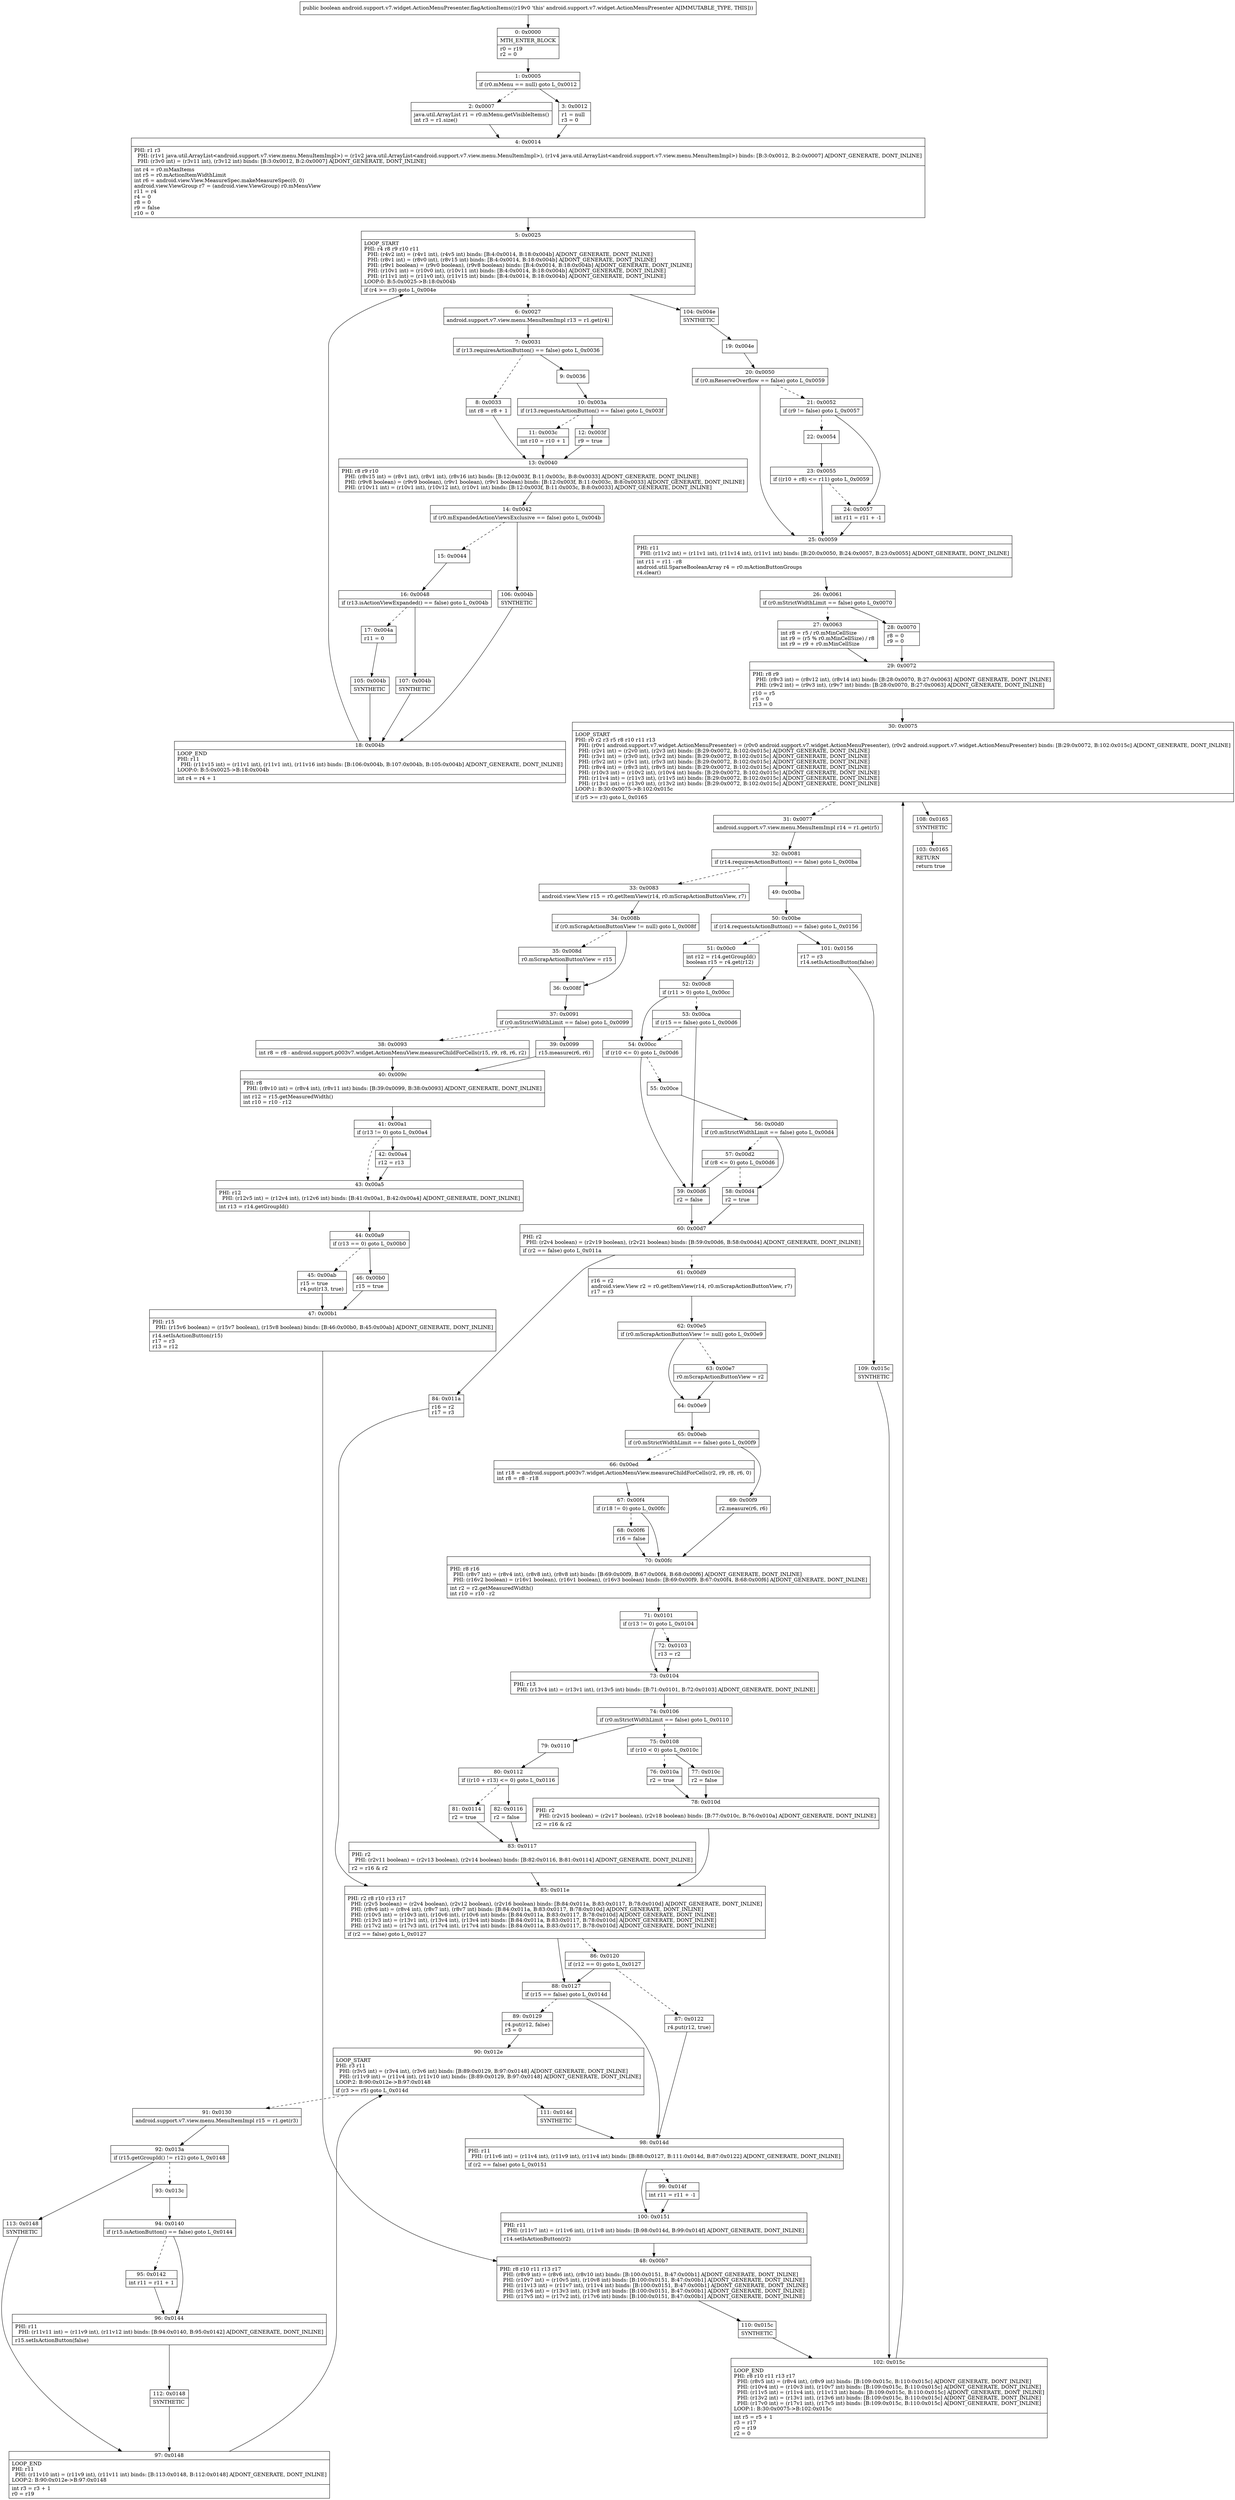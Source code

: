digraph "CFG forandroid.support.v7.widget.ActionMenuPresenter.flagActionItems()Z" {
Node_0 [shape=record,label="{0\:\ 0x0000|MTH_ENTER_BLOCK\l|r0 = r19\lr2 = 0\l}"];
Node_1 [shape=record,label="{1\:\ 0x0005|if (r0.mMenu == null) goto L_0x0012\l}"];
Node_2 [shape=record,label="{2\:\ 0x0007|java.util.ArrayList r1 = r0.mMenu.getVisibleItems()\lint r3 = r1.size()\l}"];
Node_3 [shape=record,label="{3\:\ 0x0012|r1 = null\lr3 = 0\l}"];
Node_4 [shape=record,label="{4\:\ 0x0014|PHI: r1 r3 \l  PHI: (r1v1 java.util.ArrayList\<android.support.v7.view.menu.MenuItemImpl\>) = (r1v2 java.util.ArrayList\<android.support.v7.view.menu.MenuItemImpl\>), (r1v4 java.util.ArrayList\<android.support.v7.view.menu.MenuItemImpl\>) binds: [B:3:0x0012, B:2:0x0007] A[DONT_GENERATE, DONT_INLINE]\l  PHI: (r3v0 int) = (r3v11 int), (r3v12 int) binds: [B:3:0x0012, B:2:0x0007] A[DONT_GENERATE, DONT_INLINE]\l|int r4 = r0.mMaxItems\lint r5 = r0.mActionItemWidthLimit\lint r6 = android.view.View.MeasureSpec.makeMeasureSpec(0, 0)\landroid.view.ViewGroup r7 = (android.view.ViewGroup) r0.mMenuView\lr11 = r4\lr4 = 0\lr8 = 0\lr9 = false\lr10 = 0\l}"];
Node_5 [shape=record,label="{5\:\ 0x0025|LOOP_START\lPHI: r4 r8 r9 r10 r11 \l  PHI: (r4v2 int) = (r4v1 int), (r4v5 int) binds: [B:4:0x0014, B:18:0x004b] A[DONT_GENERATE, DONT_INLINE]\l  PHI: (r8v1 int) = (r8v0 int), (r8v15 int) binds: [B:4:0x0014, B:18:0x004b] A[DONT_GENERATE, DONT_INLINE]\l  PHI: (r9v1 boolean) = (r9v0 boolean), (r9v8 boolean) binds: [B:4:0x0014, B:18:0x004b] A[DONT_GENERATE, DONT_INLINE]\l  PHI: (r10v1 int) = (r10v0 int), (r10v11 int) binds: [B:4:0x0014, B:18:0x004b] A[DONT_GENERATE, DONT_INLINE]\l  PHI: (r11v1 int) = (r11v0 int), (r11v15 int) binds: [B:4:0x0014, B:18:0x004b] A[DONT_GENERATE, DONT_INLINE]\lLOOP:0: B:5:0x0025\-\>B:18:0x004b\l|if (r4 \>= r3) goto L_0x004e\l}"];
Node_6 [shape=record,label="{6\:\ 0x0027|android.support.v7.view.menu.MenuItemImpl r13 = r1.get(r4)\l}"];
Node_7 [shape=record,label="{7\:\ 0x0031|if (r13.requiresActionButton() == false) goto L_0x0036\l}"];
Node_8 [shape=record,label="{8\:\ 0x0033|int r8 = r8 + 1\l}"];
Node_9 [shape=record,label="{9\:\ 0x0036}"];
Node_10 [shape=record,label="{10\:\ 0x003a|if (r13.requestsActionButton() == false) goto L_0x003f\l}"];
Node_11 [shape=record,label="{11\:\ 0x003c|int r10 = r10 + 1\l}"];
Node_12 [shape=record,label="{12\:\ 0x003f|r9 = true\l}"];
Node_13 [shape=record,label="{13\:\ 0x0040|PHI: r8 r9 r10 \l  PHI: (r8v15 int) = (r8v1 int), (r8v1 int), (r8v16 int) binds: [B:12:0x003f, B:11:0x003c, B:8:0x0033] A[DONT_GENERATE, DONT_INLINE]\l  PHI: (r9v8 boolean) = (r9v9 boolean), (r9v1 boolean), (r9v1 boolean) binds: [B:12:0x003f, B:11:0x003c, B:8:0x0033] A[DONT_GENERATE, DONT_INLINE]\l  PHI: (r10v11 int) = (r10v1 int), (r10v12 int), (r10v1 int) binds: [B:12:0x003f, B:11:0x003c, B:8:0x0033] A[DONT_GENERATE, DONT_INLINE]\l}"];
Node_14 [shape=record,label="{14\:\ 0x0042|if (r0.mExpandedActionViewsExclusive == false) goto L_0x004b\l}"];
Node_15 [shape=record,label="{15\:\ 0x0044}"];
Node_16 [shape=record,label="{16\:\ 0x0048|if (r13.isActionViewExpanded() == false) goto L_0x004b\l}"];
Node_17 [shape=record,label="{17\:\ 0x004a|r11 = 0\l}"];
Node_18 [shape=record,label="{18\:\ 0x004b|LOOP_END\lPHI: r11 \l  PHI: (r11v15 int) = (r11v1 int), (r11v1 int), (r11v16 int) binds: [B:106:0x004b, B:107:0x004b, B:105:0x004b] A[DONT_GENERATE, DONT_INLINE]\lLOOP:0: B:5:0x0025\-\>B:18:0x004b\l|int r4 = r4 + 1\l}"];
Node_19 [shape=record,label="{19\:\ 0x004e}"];
Node_20 [shape=record,label="{20\:\ 0x0050|if (r0.mReserveOverflow == false) goto L_0x0059\l}"];
Node_21 [shape=record,label="{21\:\ 0x0052|if (r9 != false) goto L_0x0057\l}"];
Node_22 [shape=record,label="{22\:\ 0x0054}"];
Node_23 [shape=record,label="{23\:\ 0x0055|if ((r10 + r8) \<= r11) goto L_0x0059\l}"];
Node_24 [shape=record,label="{24\:\ 0x0057|int r11 = r11 + \-1\l}"];
Node_25 [shape=record,label="{25\:\ 0x0059|PHI: r11 \l  PHI: (r11v2 int) = (r11v1 int), (r11v14 int), (r11v1 int) binds: [B:20:0x0050, B:24:0x0057, B:23:0x0055] A[DONT_GENERATE, DONT_INLINE]\l|int r11 = r11 \- r8\landroid.util.SparseBooleanArray r4 = r0.mActionButtonGroups\lr4.clear()\l}"];
Node_26 [shape=record,label="{26\:\ 0x0061|if (r0.mStrictWidthLimit == false) goto L_0x0070\l}"];
Node_27 [shape=record,label="{27\:\ 0x0063|int r8 = r5 \/ r0.mMinCellSize\lint r9 = (r5 % r0.mMinCellSize) \/ r8\lint r9 = r9 + r0.mMinCellSize\l}"];
Node_28 [shape=record,label="{28\:\ 0x0070|r8 = 0\lr9 = 0\l}"];
Node_29 [shape=record,label="{29\:\ 0x0072|PHI: r8 r9 \l  PHI: (r8v3 int) = (r8v12 int), (r8v14 int) binds: [B:28:0x0070, B:27:0x0063] A[DONT_GENERATE, DONT_INLINE]\l  PHI: (r9v2 int) = (r9v3 int), (r9v7 int) binds: [B:28:0x0070, B:27:0x0063] A[DONT_GENERATE, DONT_INLINE]\l|r10 = r5\lr5 = 0\lr13 = 0\l}"];
Node_30 [shape=record,label="{30\:\ 0x0075|LOOP_START\lPHI: r0 r2 r3 r5 r8 r10 r11 r13 \l  PHI: (r0v1 android.support.v7.widget.ActionMenuPresenter) = (r0v0 android.support.v7.widget.ActionMenuPresenter), (r0v2 android.support.v7.widget.ActionMenuPresenter) binds: [B:29:0x0072, B:102:0x015c] A[DONT_GENERATE, DONT_INLINE]\l  PHI: (r2v1 int) = (r2v0 int), (r2v3 int) binds: [B:29:0x0072, B:102:0x015c] A[DONT_GENERATE, DONT_INLINE]\l  PHI: (r3v1 int) = (r3v0 int), (r3v2 int) binds: [B:29:0x0072, B:102:0x015c] A[DONT_GENERATE, DONT_INLINE]\l  PHI: (r5v2 int) = (r5v1 int), (r5v3 int) binds: [B:29:0x0072, B:102:0x015c] A[DONT_GENERATE, DONT_INLINE]\l  PHI: (r8v4 int) = (r8v3 int), (r8v5 int) binds: [B:29:0x0072, B:102:0x015c] A[DONT_GENERATE, DONT_INLINE]\l  PHI: (r10v3 int) = (r10v2 int), (r10v4 int) binds: [B:29:0x0072, B:102:0x015c] A[DONT_GENERATE, DONT_INLINE]\l  PHI: (r11v4 int) = (r11v3 int), (r11v5 int) binds: [B:29:0x0072, B:102:0x015c] A[DONT_GENERATE, DONT_INLINE]\l  PHI: (r13v1 int) = (r13v0 int), (r13v2 int) binds: [B:29:0x0072, B:102:0x015c] A[DONT_GENERATE, DONT_INLINE]\lLOOP:1: B:30:0x0075\-\>B:102:0x015c\l|if (r5 \>= r3) goto L_0x0165\l}"];
Node_31 [shape=record,label="{31\:\ 0x0077|android.support.v7.view.menu.MenuItemImpl r14 = r1.get(r5)\l}"];
Node_32 [shape=record,label="{32\:\ 0x0081|if (r14.requiresActionButton() == false) goto L_0x00ba\l}"];
Node_33 [shape=record,label="{33\:\ 0x0083|android.view.View r15 = r0.getItemView(r14, r0.mScrapActionButtonView, r7)\l}"];
Node_34 [shape=record,label="{34\:\ 0x008b|if (r0.mScrapActionButtonView != null) goto L_0x008f\l}"];
Node_35 [shape=record,label="{35\:\ 0x008d|r0.mScrapActionButtonView = r15\l}"];
Node_36 [shape=record,label="{36\:\ 0x008f}"];
Node_37 [shape=record,label="{37\:\ 0x0091|if (r0.mStrictWidthLimit == false) goto L_0x0099\l}"];
Node_38 [shape=record,label="{38\:\ 0x0093|int r8 = r8 \- android.support.p003v7.widget.ActionMenuView.measureChildForCells(r15, r9, r8, r6, r2)\l}"];
Node_39 [shape=record,label="{39\:\ 0x0099|r15.measure(r6, r6)\l}"];
Node_40 [shape=record,label="{40\:\ 0x009c|PHI: r8 \l  PHI: (r8v10 int) = (r8v4 int), (r8v11 int) binds: [B:39:0x0099, B:38:0x0093] A[DONT_GENERATE, DONT_INLINE]\l|int r12 = r15.getMeasuredWidth()\lint r10 = r10 \- r12\l}"];
Node_41 [shape=record,label="{41\:\ 0x00a1|if (r13 != 0) goto L_0x00a4\l}"];
Node_42 [shape=record,label="{42\:\ 0x00a4|r12 = r13\l}"];
Node_43 [shape=record,label="{43\:\ 0x00a5|PHI: r12 \l  PHI: (r12v5 int) = (r12v4 int), (r12v6 int) binds: [B:41:0x00a1, B:42:0x00a4] A[DONT_GENERATE, DONT_INLINE]\l|int r13 = r14.getGroupId()\l}"];
Node_44 [shape=record,label="{44\:\ 0x00a9|if (r13 == 0) goto L_0x00b0\l}"];
Node_45 [shape=record,label="{45\:\ 0x00ab|r15 = true\lr4.put(r13, true)\l}"];
Node_46 [shape=record,label="{46\:\ 0x00b0|r15 = true\l}"];
Node_47 [shape=record,label="{47\:\ 0x00b1|PHI: r15 \l  PHI: (r15v6 boolean) = (r15v7 boolean), (r15v8 boolean) binds: [B:46:0x00b0, B:45:0x00ab] A[DONT_GENERATE, DONT_INLINE]\l|r14.setIsActionButton(r15)\lr17 = r3\lr13 = r12\l}"];
Node_48 [shape=record,label="{48\:\ 0x00b7|PHI: r8 r10 r11 r13 r17 \l  PHI: (r8v9 int) = (r8v6 int), (r8v10 int) binds: [B:100:0x0151, B:47:0x00b1] A[DONT_GENERATE, DONT_INLINE]\l  PHI: (r10v7 int) = (r10v5 int), (r10v8 int) binds: [B:100:0x0151, B:47:0x00b1] A[DONT_GENERATE, DONT_INLINE]\l  PHI: (r11v13 int) = (r11v7 int), (r11v4 int) binds: [B:100:0x0151, B:47:0x00b1] A[DONT_GENERATE, DONT_INLINE]\l  PHI: (r13v6 int) = (r13v3 int), (r13v8 int) binds: [B:100:0x0151, B:47:0x00b1] A[DONT_GENERATE, DONT_INLINE]\l  PHI: (r17v5 int) = (r17v2 int), (r17v6 int) binds: [B:100:0x0151, B:47:0x00b1] A[DONT_GENERATE, DONT_INLINE]\l}"];
Node_49 [shape=record,label="{49\:\ 0x00ba}"];
Node_50 [shape=record,label="{50\:\ 0x00be|if (r14.requestsActionButton() == false) goto L_0x0156\l}"];
Node_51 [shape=record,label="{51\:\ 0x00c0|int r12 = r14.getGroupId()\lboolean r15 = r4.get(r12)\l}"];
Node_52 [shape=record,label="{52\:\ 0x00c8|if (r11 \> 0) goto L_0x00cc\l}"];
Node_53 [shape=record,label="{53\:\ 0x00ca|if (r15 == false) goto L_0x00d6\l}"];
Node_54 [shape=record,label="{54\:\ 0x00cc|if (r10 \<= 0) goto L_0x00d6\l}"];
Node_55 [shape=record,label="{55\:\ 0x00ce}"];
Node_56 [shape=record,label="{56\:\ 0x00d0|if (r0.mStrictWidthLimit == false) goto L_0x00d4\l}"];
Node_57 [shape=record,label="{57\:\ 0x00d2|if (r8 \<= 0) goto L_0x00d6\l}"];
Node_58 [shape=record,label="{58\:\ 0x00d4|r2 = true\l}"];
Node_59 [shape=record,label="{59\:\ 0x00d6|r2 = false\l}"];
Node_60 [shape=record,label="{60\:\ 0x00d7|PHI: r2 \l  PHI: (r2v4 boolean) = (r2v19 boolean), (r2v21 boolean) binds: [B:59:0x00d6, B:58:0x00d4] A[DONT_GENERATE, DONT_INLINE]\l|if (r2 == false) goto L_0x011a\l}"];
Node_61 [shape=record,label="{61\:\ 0x00d9|r16 = r2\landroid.view.View r2 = r0.getItemView(r14, r0.mScrapActionButtonView, r7)\lr17 = r3\l}"];
Node_62 [shape=record,label="{62\:\ 0x00e5|if (r0.mScrapActionButtonView != null) goto L_0x00e9\l}"];
Node_63 [shape=record,label="{63\:\ 0x00e7|r0.mScrapActionButtonView = r2\l}"];
Node_64 [shape=record,label="{64\:\ 0x00e9}"];
Node_65 [shape=record,label="{65\:\ 0x00eb|if (r0.mStrictWidthLimit == false) goto L_0x00f9\l}"];
Node_66 [shape=record,label="{66\:\ 0x00ed|int r18 = android.support.p003v7.widget.ActionMenuView.measureChildForCells(r2, r9, r8, r6, 0)\lint r8 = r8 \- r18\l}"];
Node_67 [shape=record,label="{67\:\ 0x00f4|if (r18 != 0) goto L_0x00fc\l}"];
Node_68 [shape=record,label="{68\:\ 0x00f6|r16 = false\l}"];
Node_69 [shape=record,label="{69\:\ 0x00f9|r2.measure(r6, r6)\l}"];
Node_70 [shape=record,label="{70\:\ 0x00fc|PHI: r8 r16 \l  PHI: (r8v7 int) = (r8v4 int), (r8v8 int), (r8v8 int) binds: [B:69:0x00f9, B:67:0x00f4, B:68:0x00f6] A[DONT_GENERATE, DONT_INLINE]\l  PHI: (r16v2 boolean) = (r16v1 boolean), (r16v1 boolean), (r16v3 boolean) binds: [B:69:0x00f9, B:67:0x00f4, B:68:0x00f6] A[DONT_GENERATE, DONT_INLINE]\l|int r2 = r2.getMeasuredWidth()\lint r10 = r10 \- r2\l}"];
Node_71 [shape=record,label="{71\:\ 0x0101|if (r13 != 0) goto L_0x0104\l}"];
Node_72 [shape=record,label="{72\:\ 0x0103|r13 = r2\l}"];
Node_73 [shape=record,label="{73\:\ 0x0104|PHI: r13 \l  PHI: (r13v4 int) = (r13v1 int), (r13v5 int) binds: [B:71:0x0101, B:72:0x0103] A[DONT_GENERATE, DONT_INLINE]\l}"];
Node_74 [shape=record,label="{74\:\ 0x0106|if (r0.mStrictWidthLimit == false) goto L_0x0110\l}"];
Node_75 [shape=record,label="{75\:\ 0x0108|if (r10 \< 0) goto L_0x010c\l}"];
Node_76 [shape=record,label="{76\:\ 0x010a|r2 = true\l}"];
Node_77 [shape=record,label="{77\:\ 0x010c|r2 = false\l}"];
Node_78 [shape=record,label="{78\:\ 0x010d|PHI: r2 \l  PHI: (r2v15 boolean) = (r2v17 boolean), (r2v18 boolean) binds: [B:77:0x010c, B:76:0x010a] A[DONT_GENERATE, DONT_INLINE]\l|r2 = r16 & r2\l}"];
Node_79 [shape=record,label="{79\:\ 0x0110}"];
Node_80 [shape=record,label="{80\:\ 0x0112|if ((r10 + r13) \<= 0) goto L_0x0116\l}"];
Node_81 [shape=record,label="{81\:\ 0x0114|r2 = true\l}"];
Node_82 [shape=record,label="{82\:\ 0x0116|r2 = false\l}"];
Node_83 [shape=record,label="{83\:\ 0x0117|PHI: r2 \l  PHI: (r2v11 boolean) = (r2v13 boolean), (r2v14 boolean) binds: [B:82:0x0116, B:81:0x0114] A[DONT_GENERATE, DONT_INLINE]\l|r2 = r16 & r2\l}"];
Node_84 [shape=record,label="{84\:\ 0x011a|r16 = r2\lr17 = r3\l}"];
Node_85 [shape=record,label="{85\:\ 0x011e|PHI: r2 r8 r10 r13 r17 \l  PHI: (r2v5 boolean) = (r2v4 boolean), (r2v12 boolean), (r2v16 boolean) binds: [B:84:0x011a, B:83:0x0117, B:78:0x010d] A[DONT_GENERATE, DONT_INLINE]\l  PHI: (r8v6 int) = (r8v4 int), (r8v7 int), (r8v7 int) binds: [B:84:0x011a, B:83:0x0117, B:78:0x010d] A[DONT_GENERATE, DONT_INLINE]\l  PHI: (r10v5 int) = (r10v3 int), (r10v6 int), (r10v6 int) binds: [B:84:0x011a, B:83:0x0117, B:78:0x010d] A[DONT_GENERATE, DONT_INLINE]\l  PHI: (r13v3 int) = (r13v1 int), (r13v4 int), (r13v4 int) binds: [B:84:0x011a, B:83:0x0117, B:78:0x010d] A[DONT_GENERATE, DONT_INLINE]\l  PHI: (r17v2 int) = (r17v3 int), (r17v4 int), (r17v4 int) binds: [B:84:0x011a, B:83:0x0117, B:78:0x010d] A[DONT_GENERATE, DONT_INLINE]\l|if (r2 == false) goto L_0x0127\l}"];
Node_86 [shape=record,label="{86\:\ 0x0120|if (r12 == 0) goto L_0x0127\l}"];
Node_87 [shape=record,label="{87\:\ 0x0122|r4.put(r12, true)\l}"];
Node_88 [shape=record,label="{88\:\ 0x0127|if (r15 == false) goto L_0x014d\l}"];
Node_89 [shape=record,label="{89\:\ 0x0129|r4.put(r12, false)\lr3 = 0\l}"];
Node_90 [shape=record,label="{90\:\ 0x012e|LOOP_START\lPHI: r3 r11 \l  PHI: (r3v5 int) = (r3v4 int), (r3v6 int) binds: [B:89:0x0129, B:97:0x0148] A[DONT_GENERATE, DONT_INLINE]\l  PHI: (r11v9 int) = (r11v4 int), (r11v10 int) binds: [B:89:0x0129, B:97:0x0148] A[DONT_GENERATE, DONT_INLINE]\lLOOP:2: B:90:0x012e\-\>B:97:0x0148\l|if (r3 \>= r5) goto L_0x014d\l}"];
Node_91 [shape=record,label="{91\:\ 0x0130|android.support.v7.view.menu.MenuItemImpl r15 = r1.get(r3)\l}"];
Node_92 [shape=record,label="{92\:\ 0x013a|if (r15.getGroupId() != r12) goto L_0x0148\l}"];
Node_93 [shape=record,label="{93\:\ 0x013c}"];
Node_94 [shape=record,label="{94\:\ 0x0140|if (r15.isActionButton() == false) goto L_0x0144\l}"];
Node_95 [shape=record,label="{95\:\ 0x0142|int r11 = r11 + 1\l}"];
Node_96 [shape=record,label="{96\:\ 0x0144|PHI: r11 \l  PHI: (r11v11 int) = (r11v9 int), (r11v12 int) binds: [B:94:0x0140, B:95:0x0142] A[DONT_GENERATE, DONT_INLINE]\l|r15.setIsActionButton(false)\l}"];
Node_97 [shape=record,label="{97\:\ 0x0148|LOOP_END\lPHI: r11 \l  PHI: (r11v10 int) = (r11v9 int), (r11v11 int) binds: [B:113:0x0148, B:112:0x0148] A[DONT_GENERATE, DONT_INLINE]\lLOOP:2: B:90:0x012e\-\>B:97:0x0148\l|int r3 = r3 + 1\lr0 = r19\l}"];
Node_98 [shape=record,label="{98\:\ 0x014d|PHI: r11 \l  PHI: (r11v6 int) = (r11v4 int), (r11v9 int), (r11v4 int) binds: [B:88:0x0127, B:111:0x014d, B:87:0x0122] A[DONT_GENERATE, DONT_INLINE]\l|if (r2 == false) goto L_0x0151\l}"];
Node_99 [shape=record,label="{99\:\ 0x014f|int r11 = r11 + \-1\l}"];
Node_100 [shape=record,label="{100\:\ 0x0151|PHI: r11 \l  PHI: (r11v7 int) = (r11v6 int), (r11v8 int) binds: [B:98:0x014d, B:99:0x014f] A[DONT_GENERATE, DONT_INLINE]\l|r14.setIsActionButton(r2)\l}"];
Node_101 [shape=record,label="{101\:\ 0x0156|r17 = r3\lr14.setIsActionButton(false)\l}"];
Node_102 [shape=record,label="{102\:\ 0x015c|LOOP_END\lPHI: r8 r10 r11 r13 r17 \l  PHI: (r8v5 int) = (r8v4 int), (r8v9 int) binds: [B:109:0x015c, B:110:0x015c] A[DONT_GENERATE, DONT_INLINE]\l  PHI: (r10v4 int) = (r10v3 int), (r10v7 int) binds: [B:109:0x015c, B:110:0x015c] A[DONT_GENERATE, DONT_INLINE]\l  PHI: (r11v5 int) = (r11v4 int), (r11v13 int) binds: [B:109:0x015c, B:110:0x015c] A[DONT_GENERATE, DONT_INLINE]\l  PHI: (r13v2 int) = (r13v1 int), (r13v6 int) binds: [B:109:0x015c, B:110:0x015c] A[DONT_GENERATE, DONT_INLINE]\l  PHI: (r17v0 int) = (r17v1 int), (r17v5 int) binds: [B:109:0x015c, B:110:0x015c] A[DONT_GENERATE, DONT_INLINE]\lLOOP:1: B:30:0x0075\-\>B:102:0x015c\l|int r5 = r5 + 1\lr3 = r17\lr0 = r19\lr2 = 0\l}"];
Node_103 [shape=record,label="{103\:\ 0x0165|RETURN\l|return true\l}"];
Node_104 [shape=record,label="{104\:\ 0x004e|SYNTHETIC\l}"];
Node_105 [shape=record,label="{105\:\ 0x004b|SYNTHETIC\l}"];
Node_106 [shape=record,label="{106\:\ 0x004b|SYNTHETIC\l}"];
Node_107 [shape=record,label="{107\:\ 0x004b|SYNTHETIC\l}"];
Node_108 [shape=record,label="{108\:\ 0x0165|SYNTHETIC\l}"];
Node_109 [shape=record,label="{109\:\ 0x015c|SYNTHETIC\l}"];
Node_110 [shape=record,label="{110\:\ 0x015c|SYNTHETIC\l}"];
Node_111 [shape=record,label="{111\:\ 0x014d|SYNTHETIC\l}"];
Node_112 [shape=record,label="{112\:\ 0x0148|SYNTHETIC\l}"];
Node_113 [shape=record,label="{113\:\ 0x0148|SYNTHETIC\l}"];
MethodNode[shape=record,label="{public boolean android.support.v7.widget.ActionMenuPresenter.flagActionItems((r19v0 'this' android.support.v7.widget.ActionMenuPresenter A[IMMUTABLE_TYPE, THIS])) }"];
MethodNode -> Node_0;
Node_0 -> Node_1;
Node_1 -> Node_2[style=dashed];
Node_1 -> Node_3;
Node_2 -> Node_4;
Node_3 -> Node_4;
Node_4 -> Node_5;
Node_5 -> Node_6[style=dashed];
Node_5 -> Node_104;
Node_6 -> Node_7;
Node_7 -> Node_8[style=dashed];
Node_7 -> Node_9;
Node_8 -> Node_13;
Node_9 -> Node_10;
Node_10 -> Node_11[style=dashed];
Node_10 -> Node_12;
Node_11 -> Node_13;
Node_12 -> Node_13;
Node_13 -> Node_14;
Node_14 -> Node_15[style=dashed];
Node_14 -> Node_106;
Node_15 -> Node_16;
Node_16 -> Node_17[style=dashed];
Node_16 -> Node_107;
Node_17 -> Node_105;
Node_18 -> Node_5;
Node_19 -> Node_20;
Node_20 -> Node_21[style=dashed];
Node_20 -> Node_25;
Node_21 -> Node_22[style=dashed];
Node_21 -> Node_24;
Node_22 -> Node_23;
Node_23 -> Node_24[style=dashed];
Node_23 -> Node_25;
Node_24 -> Node_25;
Node_25 -> Node_26;
Node_26 -> Node_27[style=dashed];
Node_26 -> Node_28;
Node_27 -> Node_29;
Node_28 -> Node_29;
Node_29 -> Node_30;
Node_30 -> Node_31[style=dashed];
Node_30 -> Node_108;
Node_31 -> Node_32;
Node_32 -> Node_33[style=dashed];
Node_32 -> Node_49;
Node_33 -> Node_34;
Node_34 -> Node_35[style=dashed];
Node_34 -> Node_36;
Node_35 -> Node_36;
Node_36 -> Node_37;
Node_37 -> Node_38[style=dashed];
Node_37 -> Node_39;
Node_38 -> Node_40;
Node_39 -> Node_40;
Node_40 -> Node_41;
Node_41 -> Node_42;
Node_41 -> Node_43[style=dashed];
Node_42 -> Node_43;
Node_43 -> Node_44;
Node_44 -> Node_45[style=dashed];
Node_44 -> Node_46;
Node_45 -> Node_47;
Node_46 -> Node_47;
Node_47 -> Node_48;
Node_48 -> Node_110;
Node_49 -> Node_50;
Node_50 -> Node_51[style=dashed];
Node_50 -> Node_101;
Node_51 -> Node_52;
Node_52 -> Node_53[style=dashed];
Node_52 -> Node_54;
Node_53 -> Node_54[style=dashed];
Node_53 -> Node_59;
Node_54 -> Node_55[style=dashed];
Node_54 -> Node_59;
Node_55 -> Node_56;
Node_56 -> Node_57[style=dashed];
Node_56 -> Node_58;
Node_57 -> Node_58[style=dashed];
Node_57 -> Node_59;
Node_58 -> Node_60;
Node_59 -> Node_60;
Node_60 -> Node_61[style=dashed];
Node_60 -> Node_84;
Node_61 -> Node_62;
Node_62 -> Node_63[style=dashed];
Node_62 -> Node_64;
Node_63 -> Node_64;
Node_64 -> Node_65;
Node_65 -> Node_66[style=dashed];
Node_65 -> Node_69;
Node_66 -> Node_67;
Node_67 -> Node_68[style=dashed];
Node_67 -> Node_70;
Node_68 -> Node_70;
Node_69 -> Node_70;
Node_70 -> Node_71;
Node_71 -> Node_72[style=dashed];
Node_71 -> Node_73;
Node_72 -> Node_73;
Node_73 -> Node_74;
Node_74 -> Node_75[style=dashed];
Node_74 -> Node_79;
Node_75 -> Node_76[style=dashed];
Node_75 -> Node_77;
Node_76 -> Node_78;
Node_77 -> Node_78;
Node_78 -> Node_85;
Node_79 -> Node_80;
Node_80 -> Node_81[style=dashed];
Node_80 -> Node_82;
Node_81 -> Node_83;
Node_82 -> Node_83;
Node_83 -> Node_85;
Node_84 -> Node_85;
Node_85 -> Node_86[style=dashed];
Node_85 -> Node_88;
Node_86 -> Node_87[style=dashed];
Node_86 -> Node_88;
Node_87 -> Node_98;
Node_88 -> Node_89[style=dashed];
Node_88 -> Node_98;
Node_89 -> Node_90;
Node_90 -> Node_91[style=dashed];
Node_90 -> Node_111;
Node_91 -> Node_92;
Node_92 -> Node_93[style=dashed];
Node_92 -> Node_113;
Node_93 -> Node_94;
Node_94 -> Node_95[style=dashed];
Node_94 -> Node_96;
Node_95 -> Node_96;
Node_96 -> Node_112;
Node_97 -> Node_90;
Node_98 -> Node_99[style=dashed];
Node_98 -> Node_100;
Node_99 -> Node_100;
Node_100 -> Node_48;
Node_101 -> Node_109;
Node_102 -> Node_30;
Node_104 -> Node_19;
Node_105 -> Node_18;
Node_106 -> Node_18;
Node_107 -> Node_18;
Node_108 -> Node_103;
Node_109 -> Node_102;
Node_110 -> Node_102;
Node_111 -> Node_98;
Node_112 -> Node_97;
Node_113 -> Node_97;
}

